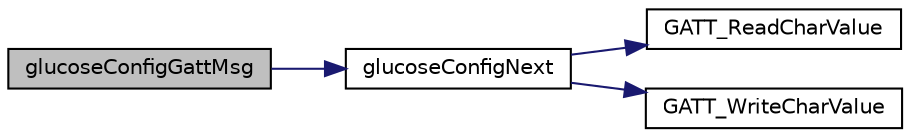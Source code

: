 digraph "glucoseConfigGattMsg"
{
  edge [fontname="Helvetica",fontsize="10",labelfontname="Helvetica",labelfontsize="10"];
  node [fontname="Helvetica",fontsize="10",shape=record];
  rankdir="LR";
  Node1 [label="glucoseConfigGattMsg",height=0.2,width=0.4,color="black", fillcolor="grey75", style="filled" fontcolor="black"];
  Node1 -> Node2 [color="midnightblue",fontsize="10",style="solid",fontname="Helvetica"];
  Node2 [label="glucoseConfigNext",height=0.2,width=0.4,color="black", fillcolor="white", style="filled",URL="$glucose__config_8c.html#ad48803a7a6db7bc5a757518b73d84584"];
  Node2 -> Node3 [color="midnightblue",fontsize="10",style="solid",fontname="Helvetica"];
  Node3 [label="GATT_ReadCharValue",height=0.2,width=0.4,color="black", fillcolor="white", style="filled",URL="$group___g_a_t_t___c_l_i_e_n_t___s_u_b___p_r_o_c_e_d_u_r_e___a_p_i.html#gab1628c683ea6ba34a41af178c8b88bb3",tooltip="This sub-procedure is used to read a Characteristic Value from a server when the client knows the Cha..."];
  Node2 -> Node4 [color="midnightblue",fontsize="10",style="solid",fontname="Helvetica"];
  Node4 [label="GATT_WriteCharValue",height=0.2,width=0.4,color="black", fillcolor="white", style="filled",URL="$group___g_a_t_t___c_l_i_e_n_t___s_u_b___p_r_o_c_e_d_u_r_e___a_p_i.html#ga6e54905495daa3e3dfa5d5b7b40d8afb",tooltip="This sub-procedure is used to write a characteristic value to a server when the client knows the char..."];
}
